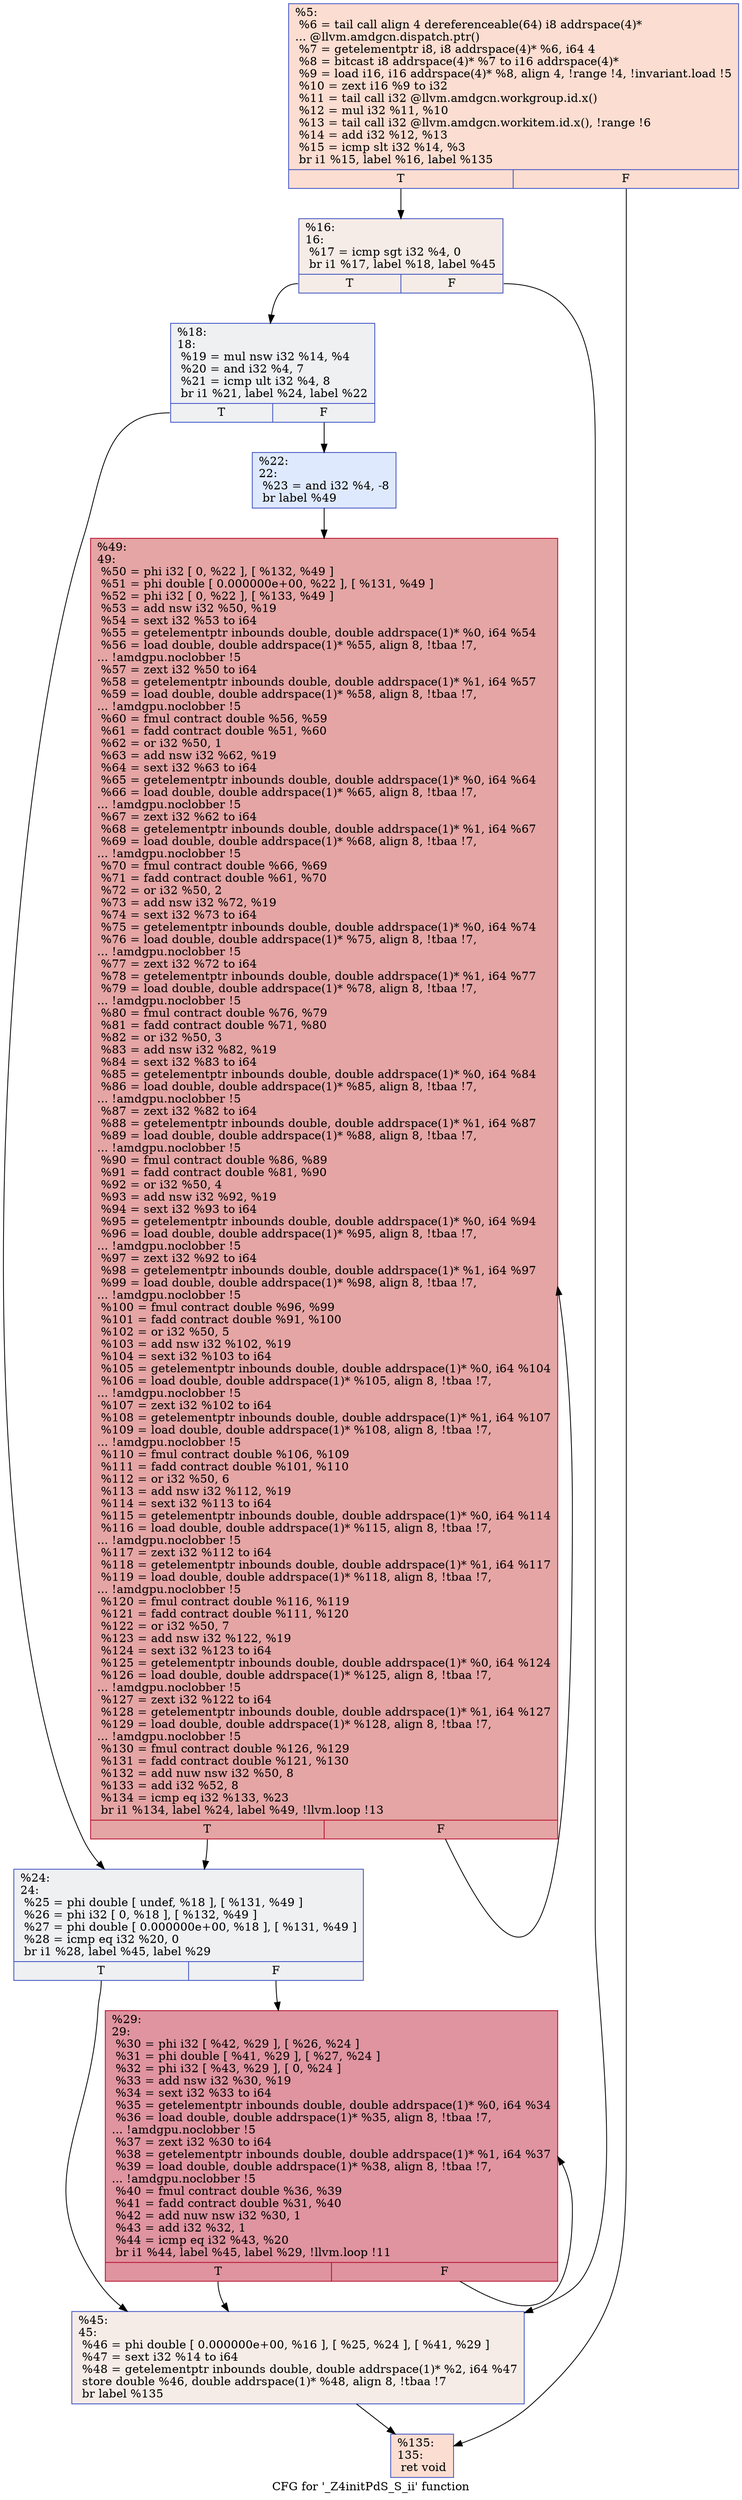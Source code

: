 digraph "CFG for '_Z4initPdS_S_ii' function" {
	label="CFG for '_Z4initPdS_S_ii' function";

	Node0x62ba750 [shape=record,color="#3d50c3ff", style=filled, fillcolor="#f7b39670",label="{%5:\l  %6 = tail call align 4 dereferenceable(64) i8 addrspace(4)*\l... @llvm.amdgcn.dispatch.ptr()\l  %7 = getelementptr i8, i8 addrspace(4)* %6, i64 4\l  %8 = bitcast i8 addrspace(4)* %7 to i16 addrspace(4)*\l  %9 = load i16, i16 addrspace(4)* %8, align 4, !range !4, !invariant.load !5\l  %10 = zext i16 %9 to i32\l  %11 = tail call i32 @llvm.amdgcn.workgroup.id.x()\l  %12 = mul i32 %11, %10\l  %13 = tail call i32 @llvm.amdgcn.workitem.id.x(), !range !6\l  %14 = add i32 %12, %13\l  %15 = icmp slt i32 %14, %3\l  br i1 %15, label %16, label %135\l|{<s0>T|<s1>F}}"];
	Node0x62ba750:s0 -> Node0x62bc650;
	Node0x62ba750:s1 -> Node0x62bc6e0;
	Node0x62bc650 [shape=record,color="#3d50c3ff", style=filled, fillcolor="#ead5c970",label="{%16:\l16:                                               \l  %17 = icmp sgt i32 %4, 0\l  br i1 %17, label %18, label %45\l|{<s0>T|<s1>F}}"];
	Node0x62bc650:s0 -> Node0x62bc930;
	Node0x62bc650:s1 -> Node0x62bc980;
	Node0x62bc930 [shape=record,color="#3d50c3ff", style=filled, fillcolor="#d9dce170",label="{%18:\l18:                                               \l  %19 = mul nsw i32 %14, %4\l  %20 = and i32 %4, 7\l  %21 = icmp ult i32 %4, 8\l  br i1 %21, label %24, label %22\l|{<s0>T|<s1>F}}"];
	Node0x62bc930:s0 -> Node0x62bccd0;
	Node0x62bc930:s1 -> Node0x62bcd20;
	Node0x62bcd20 [shape=record,color="#3d50c3ff", style=filled, fillcolor="#b5cdfa70",label="{%22:\l22:                                               \l  %23 = and i32 %4, -8\l  br label %49\l}"];
	Node0x62bcd20 -> Node0x62bcf20;
	Node0x62bccd0 [shape=record,color="#3d50c3ff", style=filled, fillcolor="#d9dce170",label="{%24:\l24:                                               \l  %25 = phi double [ undef, %18 ], [ %131, %49 ]\l  %26 = phi i32 [ 0, %18 ], [ %132, %49 ]\l  %27 = phi double [ 0.000000e+00, %18 ], [ %131, %49 ]\l  %28 = icmp eq i32 %20, 0\l  br i1 %28, label %45, label %29\l|{<s0>T|<s1>F}}"];
	Node0x62bccd0:s0 -> Node0x62bc980;
	Node0x62bccd0:s1 -> Node0x62be190;
	Node0x62be190 [shape=record,color="#b70d28ff", style=filled, fillcolor="#b70d2870",label="{%29:\l29:                                               \l  %30 = phi i32 [ %42, %29 ], [ %26, %24 ]\l  %31 = phi double [ %41, %29 ], [ %27, %24 ]\l  %32 = phi i32 [ %43, %29 ], [ 0, %24 ]\l  %33 = add nsw i32 %30, %19\l  %34 = sext i32 %33 to i64\l  %35 = getelementptr inbounds double, double addrspace(1)* %0, i64 %34\l  %36 = load double, double addrspace(1)* %35, align 8, !tbaa !7,\l... !amdgpu.noclobber !5\l  %37 = zext i32 %30 to i64\l  %38 = getelementptr inbounds double, double addrspace(1)* %1, i64 %37\l  %39 = load double, double addrspace(1)* %38, align 8, !tbaa !7,\l... !amdgpu.noclobber !5\l  %40 = fmul contract double %36, %39\l  %41 = fadd contract double %31, %40\l  %42 = add nuw nsw i32 %30, 1\l  %43 = add i32 %32, 1\l  %44 = icmp eq i32 %43, %20\l  br i1 %44, label %45, label %29, !llvm.loop !11\l|{<s0>T|<s1>F}}"];
	Node0x62be190:s0 -> Node0x62bc980;
	Node0x62be190:s1 -> Node0x62be190;
	Node0x62bc980 [shape=record,color="#3d50c3ff", style=filled, fillcolor="#ead5c970",label="{%45:\l45:                                               \l  %46 = phi double [ 0.000000e+00, %16 ], [ %25, %24 ], [ %41, %29 ]\l  %47 = sext i32 %14 to i64\l  %48 = getelementptr inbounds double, double addrspace(1)* %2, i64 %47\l  store double %46, double addrspace(1)* %48, align 8, !tbaa !7\l  br label %135\l}"];
	Node0x62bc980 -> Node0x62bc6e0;
	Node0x62bcf20 [shape=record,color="#b70d28ff", style=filled, fillcolor="#c5333470",label="{%49:\l49:                                               \l  %50 = phi i32 [ 0, %22 ], [ %132, %49 ]\l  %51 = phi double [ 0.000000e+00, %22 ], [ %131, %49 ]\l  %52 = phi i32 [ 0, %22 ], [ %133, %49 ]\l  %53 = add nsw i32 %50, %19\l  %54 = sext i32 %53 to i64\l  %55 = getelementptr inbounds double, double addrspace(1)* %0, i64 %54\l  %56 = load double, double addrspace(1)* %55, align 8, !tbaa !7,\l... !amdgpu.noclobber !5\l  %57 = zext i32 %50 to i64\l  %58 = getelementptr inbounds double, double addrspace(1)* %1, i64 %57\l  %59 = load double, double addrspace(1)* %58, align 8, !tbaa !7,\l... !amdgpu.noclobber !5\l  %60 = fmul contract double %56, %59\l  %61 = fadd contract double %51, %60\l  %62 = or i32 %50, 1\l  %63 = add nsw i32 %62, %19\l  %64 = sext i32 %63 to i64\l  %65 = getelementptr inbounds double, double addrspace(1)* %0, i64 %64\l  %66 = load double, double addrspace(1)* %65, align 8, !tbaa !7,\l... !amdgpu.noclobber !5\l  %67 = zext i32 %62 to i64\l  %68 = getelementptr inbounds double, double addrspace(1)* %1, i64 %67\l  %69 = load double, double addrspace(1)* %68, align 8, !tbaa !7,\l... !amdgpu.noclobber !5\l  %70 = fmul contract double %66, %69\l  %71 = fadd contract double %61, %70\l  %72 = or i32 %50, 2\l  %73 = add nsw i32 %72, %19\l  %74 = sext i32 %73 to i64\l  %75 = getelementptr inbounds double, double addrspace(1)* %0, i64 %74\l  %76 = load double, double addrspace(1)* %75, align 8, !tbaa !7,\l... !amdgpu.noclobber !5\l  %77 = zext i32 %72 to i64\l  %78 = getelementptr inbounds double, double addrspace(1)* %1, i64 %77\l  %79 = load double, double addrspace(1)* %78, align 8, !tbaa !7,\l... !amdgpu.noclobber !5\l  %80 = fmul contract double %76, %79\l  %81 = fadd contract double %71, %80\l  %82 = or i32 %50, 3\l  %83 = add nsw i32 %82, %19\l  %84 = sext i32 %83 to i64\l  %85 = getelementptr inbounds double, double addrspace(1)* %0, i64 %84\l  %86 = load double, double addrspace(1)* %85, align 8, !tbaa !7,\l... !amdgpu.noclobber !5\l  %87 = zext i32 %82 to i64\l  %88 = getelementptr inbounds double, double addrspace(1)* %1, i64 %87\l  %89 = load double, double addrspace(1)* %88, align 8, !tbaa !7,\l... !amdgpu.noclobber !5\l  %90 = fmul contract double %86, %89\l  %91 = fadd contract double %81, %90\l  %92 = or i32 %50, 4\l  %93 = add nsw i32 %92, %19\l  %94 = sext i32 %93 to i64\l  %95 = getelementptr inbounds double, double addrspace(1)* %0, i64 %94\l  %96 = load double, double addrspace(1)* %95, align 8, !tbaa !7,\l... !amdgpu.noclobber !5\l  %97 = zext i32 %92 to i64\l  %98 = getelementptr inbounds double, double addrspace(1)* %1, i64 %97\l  %99 = load double, double addrspace(1)* %98, align 8, !tbaa !7,\l... !amdgpu.noclobber !5\l  %100 = fmul contract double %96, %99\l  %101 = fadd contract double %91, %100\l  %102 = or i32 %50, 5\l  %103 = add nsw i32 %102, %19\l  %104 = sext i32 %103 to i64\l  %105 = getelementptr inbounds double, double addrspace(1)* %0, i64 %104\l  %106 = load double, double addrspace(1)* %105, align 8, !tbaa !7,\l... !amdgpu.noclobber !5\l  %107 = zext i32 %102 to i64\l  %108 = getelementptr inbounds double, double addrspace(1)* %1, i64 %107\l  %109 = load double, double addrspace(1)* %108, align 8, !tbaa !7,\l... !amdgpu.noclobber !5\l  %110 = fmul contract double %106, %109\l  %111 = fadd contract double %101, %110\l  %112 = or i32 %50, 6\l  %113 = add nsw i32 %112, %19\l  %114 = sext i32 %113 to i64\l  %115 = getelementptr inbounds double, double addrspace(1)* %0, i64 %114\l  %116 = load double, double addrspace(1)* %115, align 8, !tbaa !7,\l... !amdgpu.noclobber !5\l  %117 = zext i32 %112 to i64\l  %118 = getelementptr inbounds double, double addrspace(1)* %1, i64 %117\l  %119 = load double, double addrspace(1)* %118, align 8, !tbaa !7,\l... !amdgpu.noclobber !5\l  %120 = fmul contract double %116, %119\l  %121 = fadd contract double %111, %120\l  %122 = or i32 %50, 7\l  %123 = add nsw i32 %122, %19\l  %124 = sext i32 %123 to i64\l  %125 = getelementptr inbounds double, double addrspace(1)* %0, i64 %124\l  %126 = load double, double addrspace(1)* %125, align 8, !tbaa !7,\l... !amdgpu.noclobber !5\l  %127 = zext i32 %122 to i64\l  %128 = getelementptr inbounds double, double addrspace(1)* %1, i64 %127\l  %129 = load double, double addrspace(1)* %128, align 8, !tbaa !7,\l... !amdgpu.noclobber !5\l  %130 = fmul contract double %126, %129\l  %131 = fadd contract double %121, %130\l  %132 = add nuw nsw i32 %50, 8\l  %133 = add i32 %52, 8\l  %134 = icmp eq i32 %133, %23\l  br i1 %134, label %24, label %49, !llvm.loop !13\l|{<s0>T|<s1>F}}"];
	Node0x62bcf20:s0 -> Node0x62bccd0;
	Node0x62bcf20:s1 -> Node0x62bcf20;
	Node0x62bc6e0 [shape=record,color="#3d50c3ff", style=filled, fillcolor="#f7b39670",label="{%135:\l135:                                              \l  ret void\l}"];
}
